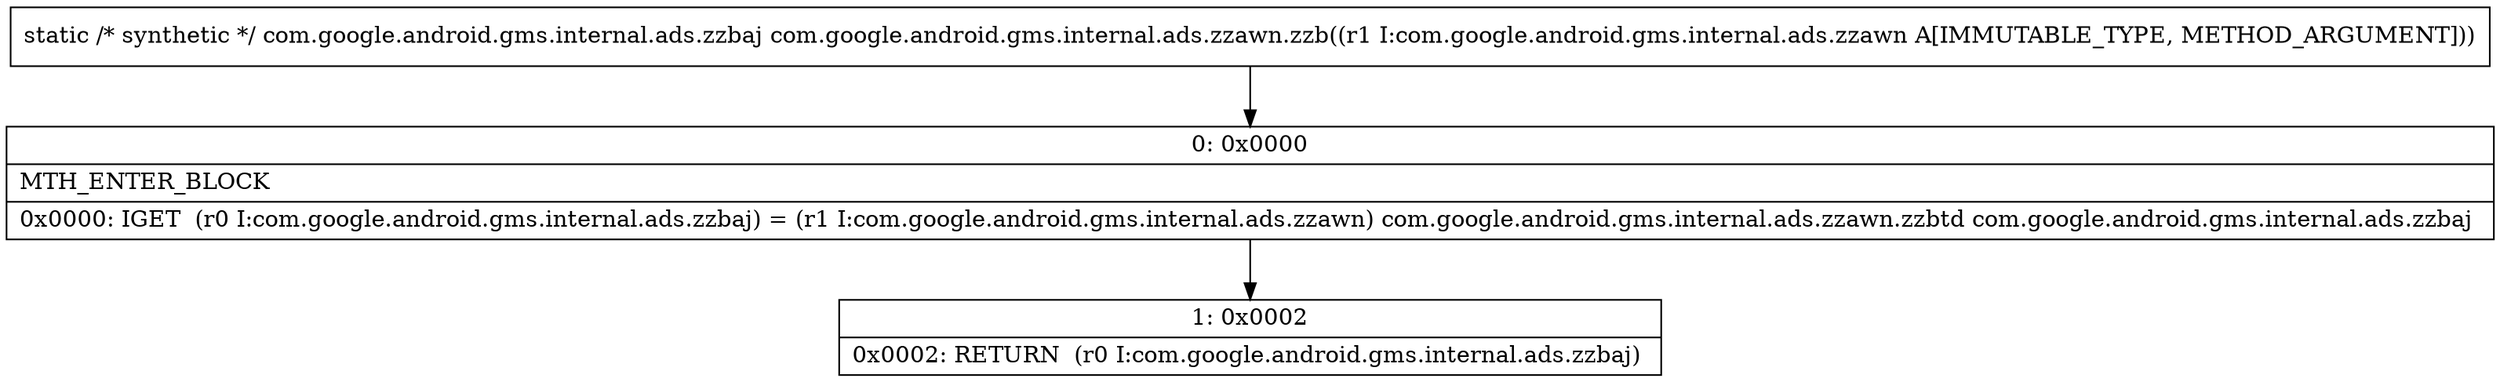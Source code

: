 digraph "CFG forcom.google.android.gms.internal.ads.zzawn.zzb(Lcom\/google\/android\/gms\/internal\/ads\/zzawn;)Lcom\/google\/android\/gms\/internal\/ads\/zzbaj;" {
Node_0 [shape=record,label="{0\:\ 0x0000|MTH_ENTER_BLOCK\l|0x0000: IGET  (r0 I:com.google.android.gms.internal.ads.zzbaj) = (r1 I:com.google.android.gms.internal.ads.zzawn) com.google.android.gms.internal.ads.zzawn.zzbtd com.google.android.gms.internal.ads.zzbaj \l}"];
Node_1 [shape=record,label="{1\:\ 0x0002|0x0002: RETURN  (r0 I:com.google.android.gms.internal.ads.zzbaj) \l}"];
MethodNode[shape=record,label="{static \/* synthetic *\/ com.google.android.gms.internal.ads.zzbaj com.google.android.gms.internal.ads.zzawn.zzb((r1 I:com.google.android.gms.internal.ads.zzawn A[IMMUTABLE_TYPE, METHOD_ARGUMENT])) }"];
MethodNode -> Node_0;
Node_0 -> Node_1;
}

